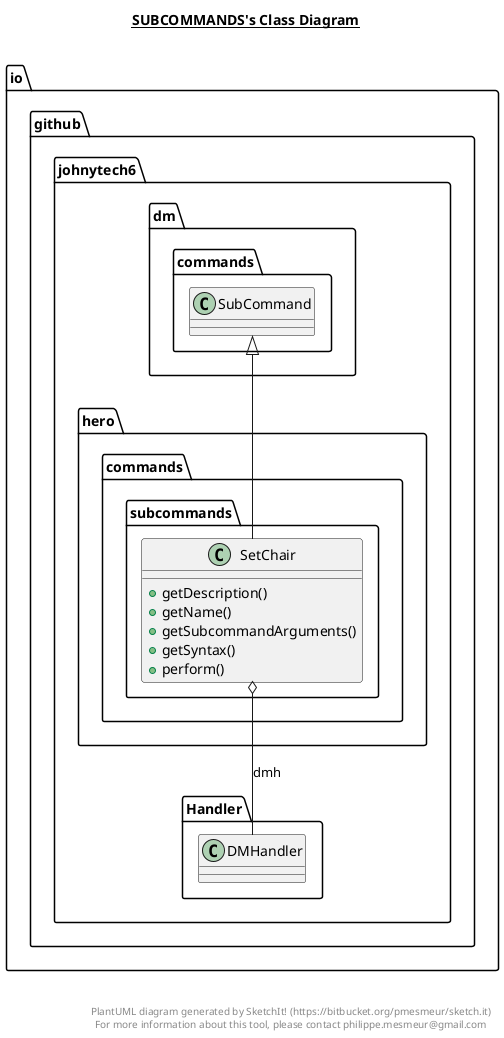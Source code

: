 @startuml

title __SUBCOMMANDS's Class Diagram__\n

  namespace io.github.johnytech6 {
    namespace hero {
      namespace commands {
        namespace subcommands {
          class io.github.johnytech6.hero.commands.subcommands.SetChair {
              + getDescription()
              + getName()
              + getSubcommandArguments()
              + getSyntax()
              + perform()
          }
        }
      }
    }
  }
  

  io.github.johnytech6.hero.commands.subcommands.SetChair -up-|> io.github.johnytech6.dm.commands.SubCommand
  io.github.johnytech6.hero.commands.subcommands.SetChair o-- io.github.johnytech6.Handler.DMHandler : dmh


right footer


PlantUML diagram generated by SketchIt! (https://bitbucket.org/pmesmeur/sketch.it)
For more information about this tool, please contact philippe.mesmeur@gmail.com
endfooter

@enduml
